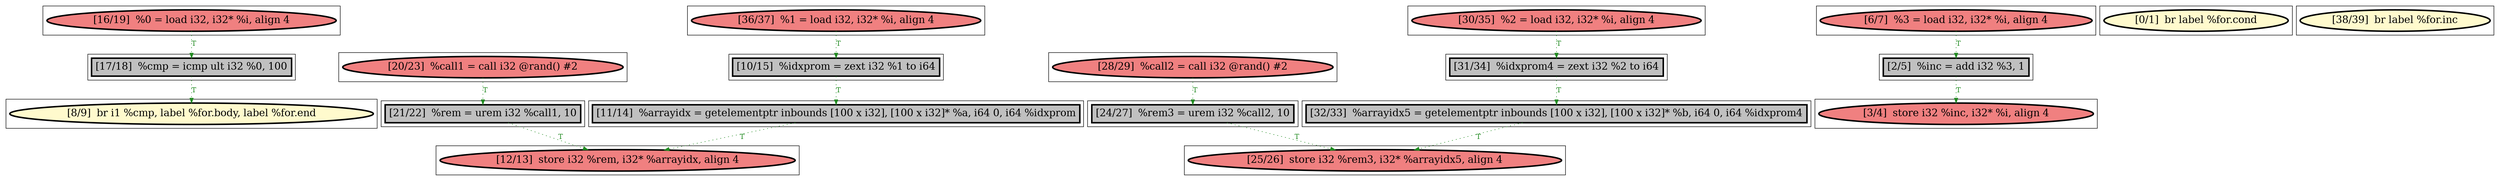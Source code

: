 
digraph G {



node367->node373 [style=dotted,color=forestgreen,label="T",fontcolor=forestgreen ]
node372->node374 [style=dotted,color=forestgreen,label="T",fontcolor=forestgreen ]
node361->node359 [style=dotted,color=forestgreen,label="T",fontcolor=forestgreen ]
node356->node364 [style=dotted,color=forestgreen,label="T",fontcolor=forestgreen ]
node360->node361 [style=dotted,color=forestgreen,label="T",fontcolor=forestgreen ]
node362->node365 [style=dotted,color=forestgreen,label="T",fontcolor=forestgreen ]
node370->node358 [style=dotted,color=forestgreen,label="T",fontcolor=forestgreen ]
node357->node356 [style=dotted,color=forestgreen,label="T",fontcolor=forestgreen ]
node365->node363 [style=dotted,color=forestgreen,label="T",fontcolor=forestgreen ]
node366->node370 [style=dotted,color=forestgreen,label="T",fontcolor=forestgreen ]
node371->node367 [style=dotted,color=forestgreen,label="T",fontcolor=forestgreen ]
node359->node363 [style=dotted,color=forestgreen,label="T",fontcolor=forestgreen ]
node369->node372 [style=dotted,color=forestgreen,label="T",fontcolor=forestgreen ]
node374->node358 [style=dotted,color=forestgreen,label="T",fontcolor=forestgreen ]


subgraph cluster18 {


node373 [penwidth=3.0,fontsize=20,fillcolor=lemonchiffon,label="[8/9]  br i1 %cmp, label %for.body, label %for.end",shape=ellipse,style=filled ]



}

subgraph cluster16 {


node371 [penwidth=3.0,fontsize=20,fillcolor=lightcoral,label="[16/19]  %0 = load i32, i32* %i, align 4",shape=ellipse,style=filled ]



}

subgraph cluster17 {


node372 [penwidth=3.0,fontsize=20,fillcolor=grey,label="[10/15]  %idxprom = zext i32 %1 to i64",shape=rectangle,style=filled ]



}

subgraph cluster4 {


node359 [penwidth=3.0,fontsize=20,fillcolor=grey,label="[32/33]  %arrayidx5 = getelementptr inbounds [100 x i32], [100 x i32]* %b, i64 0, i64 %idxprom4",shape=rectangle,style=filled ]



}

subgraph cluster3 {


node358 [penwidth=3.0,fontsize=20,fillcolor=lightcoral,label="[12/13]  store i32 %rem, i32* %arrayidx, align 4",shape=ellipse,style=filled ]



}

subgraph cluster2 {


node357 [penwidth=3.0,fontsize=20,fillcolor=lightcoral,label="[6/7]  %3 = load i32, i32* %i, align 4",shape=ellipse,style=filled ]



}

subgraph cluster1 {


node356 [penwidth=3.0,fontsize=20,fillcolor=grey,label="[2/5]  %inc = add i32 %3, 1",shape=rectangle,style=filled ]



}

subgraph cluster12 {


node367 [penwidth=3.0,fontsize=20,fillcolor=grey,label="[17/18]  %cmp = icmp ult i32 %0, 100",shape=rectangle,style=filled ]



}

subgraph cluster5 {


node360 [penwidth=3.0,fontsize=20,fillcolor=lightcoral,label="[30/35]  %2 = load i32, i32* %i, align 4",shape=ellipse,style=filled ]



}

subgraph cluster0 {


node355 [penwidth=3.0,fontsize=20,fillcolor=lemonchiffon,label="[0/1]  br label %for.cond",shape=ellipse,style=filled ]



}

subgraph cluster6 {


node361 [penwidth=3.0,fontsize=20,fillcolor=grey,label="[31/34]  %idxprom4 = zext i32 %2 to i64",shape=rectangle,style=filled ]



}

subgraph cluster14 {


node369 [penwidth=3.0,fontsize=20,fillcolor=lightcoral,label="[36/37]  %1 = load i32, i32* %i, align 4",shape=ellipse,style=filled ]



}

subgraph cluster7 {


node362 [penwidth=3.0,fontsize=20,fillcolor=lightcoral,label="[28/29]  %call2 = call i32 @rand() #2",shape=ellipse,style=filled ]



}

subgraph cluster8 {


node363 [penwidth=3.0,fontsize=20,fillcolor=lightcoral,label="[25/26]  store i32 %rem3, i32* %arrayidx5, align 4",shape=ellipse,style=filled ]



}

subgraph cluster9 {


node364 [penwidth=3.0,fontsize=20,fillcolor=lightcoral,label="[3/4]  store i32 %inc, i32* %i, align 4",shape=ellipse,style=filled ]



}

subgraph cluster19 {


node374 [penwidth=3.0,fontsize=20,fillcolor=grey,label="[11/14]  %arrayidx = getelementptr inbounds [100 x i32], [100 x i32]* %a, i64 0, i64 %idxprom",shape=rectangle,style=filled ]



}

subgraph cluster10 {


node365 [penwidth=3.0,fontsize=20,fillcolor=grey,label="[24/27]  %rem3 = urem i32 %call2, 10",shape=rectangle,style=filled ]



}

subgraph cluster11 {


node366 [penwidth=3.0,fontsize=20,fillcolor=lightcoral,label="[20/23]  %call1 = call i32 @rand() #2",shape=ellipse,style=filled ]



}

subgraph cluster13 {


node368 [penwidth=3.0,fontsize=20,fillcolor=lemonchiffon,label="[38/39]  br label %for.inc",shape=ellipse,style=filled ]



}

subgraph cluster15 {


node370 [penwidth=3.0,fontsize=20,fillcolor=grey,label="[21/22]  %rem = urem i32 %call1, 10",shape=rectangle,style=filled ]



}

}
